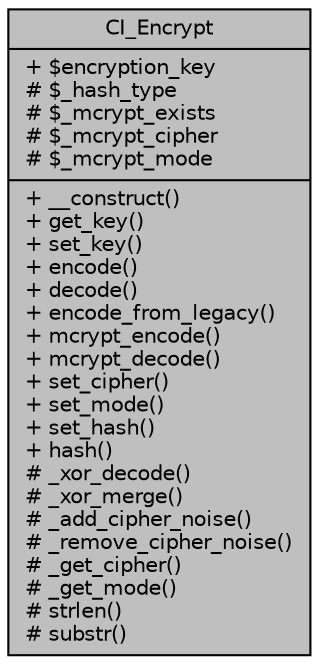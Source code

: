 digraph "CI_Encrypt"
{
 // LATEX_PDF_SIZE
  edge [fontname="Helvetica",fontsize="10",labelfontname="Helvetica",labelfontsize="10"];
  node [fontname="Helvetica",fontsize="10",shape=record];
  Node2 [label="{CI_Encrypt\n|+ $encryption_key\l# $_hash_type\l# $_mcrypt_exists\l# $_mcrypt_cipher\l# $_mcrypt_mode\l|+ __construct()\l+ get_key()\l+ set_key()\l+ encode()\l+ decode()\l+ encode_from_legacy()\l+ mcrypt_encode()\l+ mcrypt_decode()\l+ set_cipher()\l+ set_mode()\l+ set_hash()\l+ hash()\l# _xor_decode()\l# _xor_merge()\l# _add_cipher_noise()\l# _remove_cipher_noise()\l# _get_cipher()\l# _get_mode()\l# strlen()\l# substr()\l}",height=0.2,width=0.4,color="black", fillcolor="grey75", style="filled", fontcolor="black",tooltip=" "];
}
